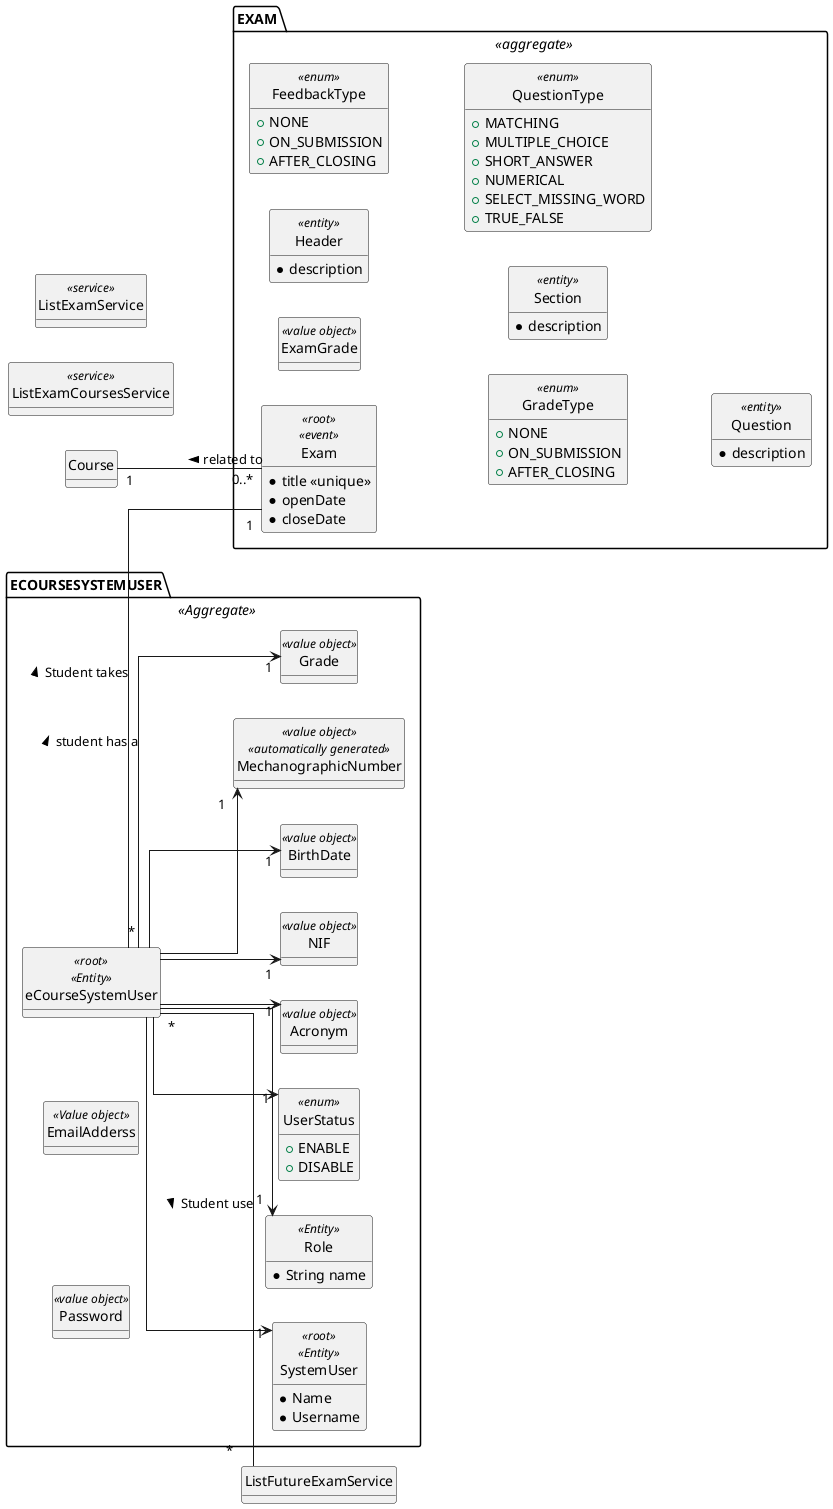@startuml
'https://plantuml.com/sequence-diagram
skinparam linetype ortho
hide circle
hide methods
left to right direction

package "ECOURSESYSTEMUSER" <<Aggregate>> {

    class SystemUser <<root>> <<Entity>> {
        * Name
        * Username
    }

    class eCourseSystemUser <<root>> <<Entity>> {

    }

    class EmailAdderss <<Value object>>

    class Role <<Entity>> {
        * String name
    }

    class UserStatus <<enum>> {
        + ENABLE
        + DISABLE
    }

    class Password <<value object>>

    class Acronym <<value object>>

    class NIF <<value object>>

    class BirthDate <<value object>>

    class MechanographicNumber <<value object>> <<automatically generated>>

    class Grade <<value object>>

}
package "EXAM" <<aggregate>> {
    class Exam <<root>> <<event>> {
        * title <<unique>>
        * openDate
        * closeDate
    }

    class ExamGrade <<value object>>

    class Header <<entity>> {
        * description
    }

    enum FeedbackType <<enum>> {
        + NONE
        + ON_SUBMISSION
        + AFTER_CLOSING
    }

    enum GradeType <<enum>> {
        + NONE
        + ON_SUBMISSION
        + AFTER_CLOSING
    }

    class Section <<entity>> {
        * description
    }

    enum QuestionType <<enum>> {
        + MATCHING
        + MULTIPLE_CHOICE
        + SHORT_ANSWER
        + NUMERICAL
        + SELECT_MISSING_WORD
        + TRUE_FALSE
    }

    class Question <<entity>> {
        * description
    }
}
class ListExamCoursesService <<service>>
class ListExamService <<service>>

eCourseSystemUser --> "1" SystemUser
eCourseSystemUser --> "1" Role
eCourseSystemUser --> "1" UserStatus
eCourseSystemUser --> "1" Acronym
eCourseSystemUser --> "1" NIF
eCourseSystemUser --> "1" BirthDate
eCourseSystemUser --> "1" MechanographicNumber
eCourseSystemUser --> "1" Grade : student has a >
eCourseSystemUser "*" -- "1" Exam : Student takes >
eCourseSystemUser "*" -- "*" ListFutureExamService : Student use >
Course "1" -- "0..*" Exam : related to <
@enduml